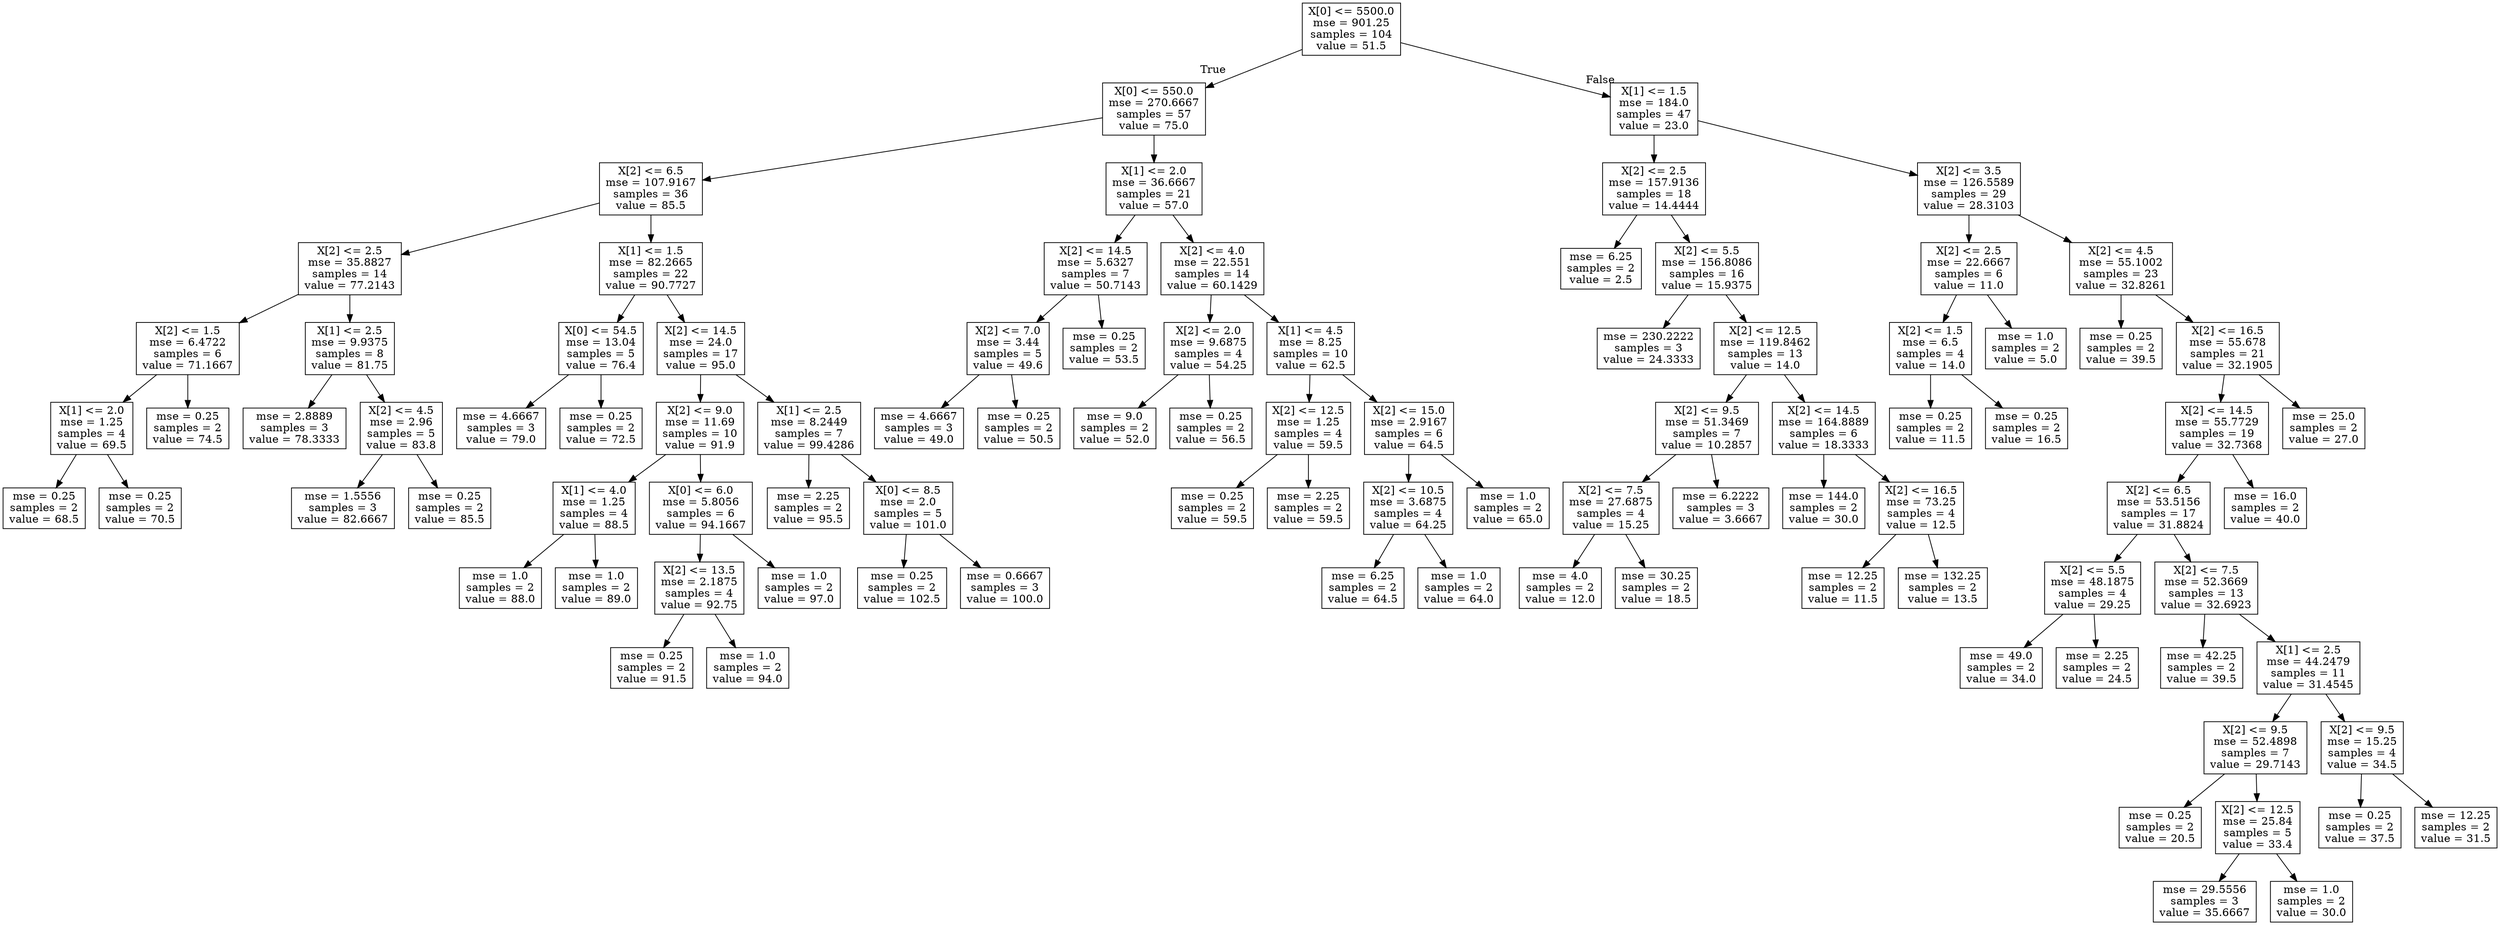 digraph Tree {
node [shape=box] ;
0 [label="X[0] <= 5500.0\nmse = 901.25\nsamples = 104\nvalue = 51.5"] ;
1 [label="X[0] <= 550.0\nmse = 270.6667\nsamples = 57\nvalue = 75.0"] ;
0 -> 1 [labeldistance=2.5, labelangle=45, headlabel="True"] ;
2 [label="X[2] <= 6.5\nmse = 107.9167\nsamples = 36\nvalue = 85.5"] ;
1 -> 2 ;
3 [label="X[2] <= 2.5\nmse = 35.8827\nsamples = 14\nvalue = 77.2143"] ;
2 -> 3 ;
4 [label="X[2] <= 1.5\nmse = 6.4722\nsamples = 6\nvalue = 71.1667"] ;
3 -> 4 ;
5 [label="X[1] <= 2.0\nmse = 1.25\nsamples = 4\nvalue = 69.5"] ;
4 -> 5 ;
6 [label="mse = 0.25\nsamples = 2\nvalue = 68.5"] ;
5 -> 6 ;
7 [label="mse = 0.25\nsamples = 2\nvalue = 70.5"] ;
5 -> 7 ;
8 [label="mse = 0.25\nsamples = 2\nvalue = 74.5"] ;
4 -> 8 ;
9 [label="X[1] <= 2.5\nmse = 9.9375\nsamples = 8\nvalue = 81.75"] ;
3 -> 9 ;
10 [label="mse = 2.8889\nsamples = 3\nvalue = 78.3333"] ;
9 -> 10 ;
11 [label="X[2] <= 4.5\nmse = 2.96\nsamples = 5\nvalue = 83.8"] ;
9 -> 11 ;
12 [label="mse = 1.5556\nsamples = 3\nvalue = 82.6667"] ;
11 -> 12 ;
13 [label="mse = 0.25\nsamples = 2\nvalue = 85.5"] ;
11 -> 13 ;
14 [label="X[1] <= 1.5\nmse = 82.2665\nsamples = 22\nvalue = 90.7727"] ;
2 -> 14 ;
15 [label="X[0] <= 54.5\nmse = 13.04\nsamples = 5\nvalue = 76.4"] ;
14 -> 15 ;
16 [label="mse = 4.6667\nsamples = 3\nvalue = 79.0"] ;
15 -> 16 ;
17 [label="mse = 0.25\nsamples = 2\nvalue = 72.5"] ;
15 -> 17 ;
18 [label="X[2] <= 14.5\nmse = 24.0\nsamples = 17\nvalue = 95.0"] ;
14 -> 18 ;
19 [label="X[2] <= 9.0\nmse = 11.69\nsamples = 10\nvalue = 91.9"] ;
18 -> 19 ;
20 [label="X[1] <= 4.0\nmse = 1.25\nsamples = 4\nvalue = 88.5"] ;
19 -> 20 ;
21 [label="mse = 1.0\nsamples = 2\nvalue = 88.0"] ;
20 -> 21 ;
22 [label="mse = 1.0\nsamples = 2\nvalue = 89.0"] ;
20 -> 22 ;
23 [label="X[0] <= 6.0\nmse = 5.8056\nsamples = 6\nvalue = 94.1667"] ;
19 -> 23 ;
24 [label="X[2] <= 13.5\nmse = 2.1875\nsamples = 4\nvalue = 92.75"] ;
23 -> 24 ;
25 [label="mse = 0.25\nsamples = 2\nvalue = 91.5"] ;
24 -> 25 ;
26 [label="mse = 1.0\nsamples = 2\nvalue = 94.0"] ;
24 -> 26 ;
27 [label="mse = 1.0\nsamples = 2\nvalue = 97.0"] ;
23 -> 27 ;
28 [label="X[1] <= 2.5\nmse = 8.2449\nsamples = 7\nvalue = 99.4286"] ;
18 -> 28 ;
29 [label="mse = 2.25\nsamples = 2\nvalue = 95.5"] ;
28 -> 29 ;
30 [label="X[0] <= 8.5\nmse = 2.0\nsamples = 5\nvalue = 101.0"] ;
28 -> 30 ;
31 [label="mse = 0.25\nsamples = 2\nvalue = 102.5"] ;
30 -> 31 ;
32 [label="mse = 0.6667\nsamples = 3\nvalue = 100.0"] ;
30 -> 32 ;
33 [label="X[1] <= 2.0\nmse = 36.6667\nsamples = 21\nvalue = 57.0"] ;
1 -> 33 ;
34 [label="X[2] <= 14.5\nmse = 5.6327\nsamples = 7\nvalue = 50.7143"] ;
33 -> 34 ;
35 [label="X[2] <= 7.0\nmse = 3.44\nsamples = 5\nvalue = 49.6"] ;
34 -> 35 ;
36 [label="mse = 4.6667\nsamples = 3\nvalue = 49.0"] ;
35 -> 36 ;
37 [label="mse = 0.25\nsamples = 2\nvalue = 50.5"] ;
35 -> 37 ;
38 [label="mse = 0.25\nsamples = 2\nvalue = 53.5"] ;
34 -> 38 ;
39 [label="X[2] <= 4.0\nmse = 22.551\nsamples = 14\nvalue = 60.1429"] ;
33 -> 39 ;
40 [label="X[2] <= 2.0\nmse = 9.6875\nsamples = 4\nvalue = 54.25"] ;
39 -> 40 ;
41 [label="mse = 9.0\nsamples = 2\nvalue = 52.0"] ;
40 -> 41 ;
42 [label="mse = 0.25\nsamples = 2\nvalue = 56.5"] ;
40 -> 42 ;
43 [label="X[1] <= 4.5\nmse = 8.25\nsamples = 10\nvalue = 62.5"] ;
39 -> 43 ;
44 [label="X[2] <= 12.5\nmse = 1.25\nsamples = 4\nvalue = 59.5"] ;
43 -> 44 ;
45 [label="mse = 0.25\nsamples = 2\nvalue = 59.5"] ;
44 -> 45 ;
46 [label="mse = 2.25\nsamples = 2\nvalue = 59.5"] ;
44 -> 46 ;
47 [label="X[2] <= 15.0\nmse = 2.9167\nsamples = 6\nvalue = 64.5"] ;
43 -> 47 ;
48 [label="X[2] <= 10.5\nmse = 3.6875\nsamples = 4\nvalue = 64.25"] ;
47 -> 48 ;
49 [label="mse = 6.25\nsamples = 2\nvalue = 64.5"] ;
48 -> 49 ;
50 [label="mse = 1.0\nsamples = 2\nvalue = 64.0"] ;
48 -> 50 ;
51 [label="mse = 1.0\nsamples = 2\nvalue = 65.0"] ;
47 -> 51 ;
52 [label="X[1] <= 1.5\nmse = 184.0\nsamples = 47\nvalue = 23.0"] ;
0 -> 52 [labeldistance=2.5, labelangle=-45, headlabel="False"] ;
53 [label="X[2] <= 2.5\nmse = 157.9136\nsamples = 18\nvalue = 14.4444"] ;
52 -> 53 ;
54 [label="mse = 6.25\nsamples = 2\nvalue = 2.5"] ;
53 -> 54 ;
55 [label="X[2] <= 5.5\nmse = 156.8086\nsamples = 16\nvalue = 15.9375"] ;
53 -> 55 ;
56 [label="mse = 230.2222\nsamples = 3\nvalue = 24.3333"] ;
55 -> 56 ;
57 [label="X[2] <= 12.5\nmse = 119.8462\nsamples = 13\nvalue = 14.0"] ;
55 -> 57 ;
58 [label="X[2] <= 9.5\nmse = 51.3469\nsamples = 7\nvalue = 10.2857"] ;
57 -> 58 ;
59 [label="X[2] <= 7.5\nmse = 27.6875\nsamples = 4\nvalue = 15.25"] ;
58 -> 59 ;
60 [label="mse = 4.0\nsamples = 2\nvalue = 12.0"] ;
59 -> 60 ;
61 [label="mse = 30.25\nsamples = 2\nvalue = 18.5"] ;
59 -> 61 ;
62 [label="mse = 6.2222\nsamples = 3\nvalue = 3.6667"] ;
58 -> 62 ;
63 [label="X[2] <= 14.5\nmse = 164.8889\nsamples = 6\nvalue = 18.3333"] ;
57 -> 63 ;
64 [label="mse = 144.0\nsamples = 2\nvalue = 30.0"] ;
63 -> 64 ;
65 [label="X[2] <= 16.5\nmse = 73.25\nsamples = 4\nvalue = 12.5"] ;
63 -> 65 ;
66 [label="mse = 12.25\nsamples = 2\nvalue = 11.5"] ;
65 -> 66 ;
67 [label="mse = 132.25\nsamples = 2\nvalue = 13.5"] ;
65 -> 67 ;
68 [label="X[2] <= 3.5\nmse = 126.5589\nsamples = 29\nvalue = 28.3103"] ;
52 -> 68 ;
69 [label="X[2] <= 2.5\nmse = 22.6667\nsamples = 6\nvalue = 11.0"] ;
68 -> 69 ;
70 [label="X[2] <= 1.5\nmse = 6.5\nsamples = 4\nvalue = 14.0"] ;
69 -> 70 ;
71 [label="mse = 0.25\nsamples = 2\nvalue = 11.5"] ;
70 -> 71 ;
72 [label="mse = 0.25\nsamples = 2\nvalue = 16.5"] ;
70 -> 72 ;
73 [label="mse = 1.0\nsamples = 2\nvalue = 5.0"] ;
69 -> 73 ;
74 [label="X[2] <= 4.5\nmse = 55.1002\nsamples = 23\nvalue = 32.8261"] ;
68 -> 74 ;
75 [label="mse = 0.25\nsamples = 2\nvalue = 39.5"] ;
74 -> 75 ;
76 [label="X[2] <= 16.5\nmse = 55.678\nsamples = 21\nvalue = 32.1905"] ;
74 -> 76 ;
77 [label="X[2] <= 14.5\nmse = 55.7729\nsamples = 19\nvalue = 32.7368"] ;
76 -> 77 ;
78 [label="X[2] <= 6.5\nmse = 53.5156\nsamples = 17\nvalue = 31.8824"] ;
77 -> 78 ;
79 [label="X[2] <= 5.5\nmse = 48.1875\nsamples = 4\nvalue = 29.25"] ;
78 -> 79 ;
80 [label="mse = 49.0\nsamples = 2\nvalue = 34.0"] ;
79 -> 80 ;
81 [label="mse = 2.25\nsamples = 2\nvalue = 24.5"] ;
79 -> 81 ;
82 [label="X[2] <= 7.5\nmse = 52.3669\nsamples = 13\nvalue = 32.6923"] ;
78 -> 82 ;
83 [label="mse = 42.25\nsamples = 2\nvalue = 39.5"] ;
82 -> 83 ;
84 [label="X[1] <= 2.5\nmse = 44.2479\nsamples = 11\nvalue = 31.4545"] ;
82 -> 84 ;
85 [label="X[2] <= 9.5\nmse = 52.4898\nsamples = 7\nvalue = 29.7143"] ;
84 -> 85 ;
86 [label="mse = 0.25\nsamples = 2\nvalue = 20.5"] ;
85 -> 86 ;
87 [label="X[2] <= 12.5\nmse = 25.84\nsamples = 5\nvalue = 33.4"] ;
85 -> 87 ;
88 [label="mse = 29.5556\nsamples = 3\nvalue = 35.6667"] ;
87 -> 88 ;
89 [label="mse = 1.0\nsamples = 2\nvalue = 30.0"] ;
87 -> 89 ;
90 [label="X[2] <= 9.5\nmse = 15.25\nsamples = 4\nvalue = 34.5"] ;
84 -> 90 ;
91 [label="mse = 0.25\nsamples = 2\nvalue = 37.5"] ;
90 -> 91 ;
92 [label="mse = 12.25\nsamples = 2\nvalue = 31.5"] ;
90 -> 92 ;
93 [label="mse = 16.0\nsamples = 2\nvalue = 40.0"] ;
77 -> 93 ;
94 [label="mse = 25.0\nsamples = 2\nvalue = 27.0"] ;
76 -> 94 ;
}